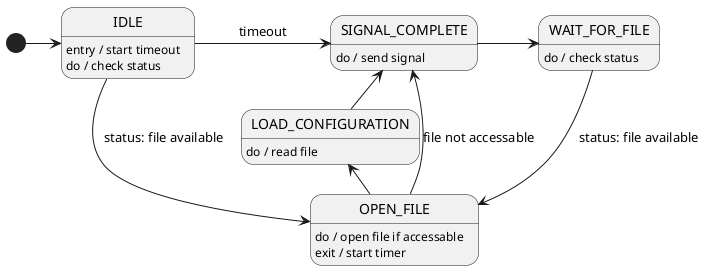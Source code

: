 @startuml cfg_file_parser_state_machine

'***************************************************************************

skinparam monochrome true
' skinparam linetype ortho

'***************************************************************************

' folder "state: RPi-Control - Movement-Detection - State-Machine" 

'***************************************************************************

[*] -right-> IDLE
IDLE : entry / start timeout
IDLE : do / check status
IDLE -right-> SIGNAL_COMPLETE : timeout

IDLE -down-> OPEN_FILE :  status: file available
OPEN_FILE : do / open file if accessable
OPEN_FILE : exit / start timer
OPEN_FILE --> SIGNAL_COMPLETE : file not accessable

OPEN_FILE -left-> LOAD_CONFIGURATION
LOAD_CONFIGURATION : do / read file

LOAD_CONFIGURATION -left-> SIGNAL_COMPLETE : end of file
SIGNAL_COMPLETE : do / send signal

SIGNAL_COMPLETE -right-> WAIT_FOR_FILE
WAIT_FOR_FILE : do / check status
WAIT_FOR_FILE -down-> OPEN_FILE :  status: file available

'***************************************************************************

@enduml
